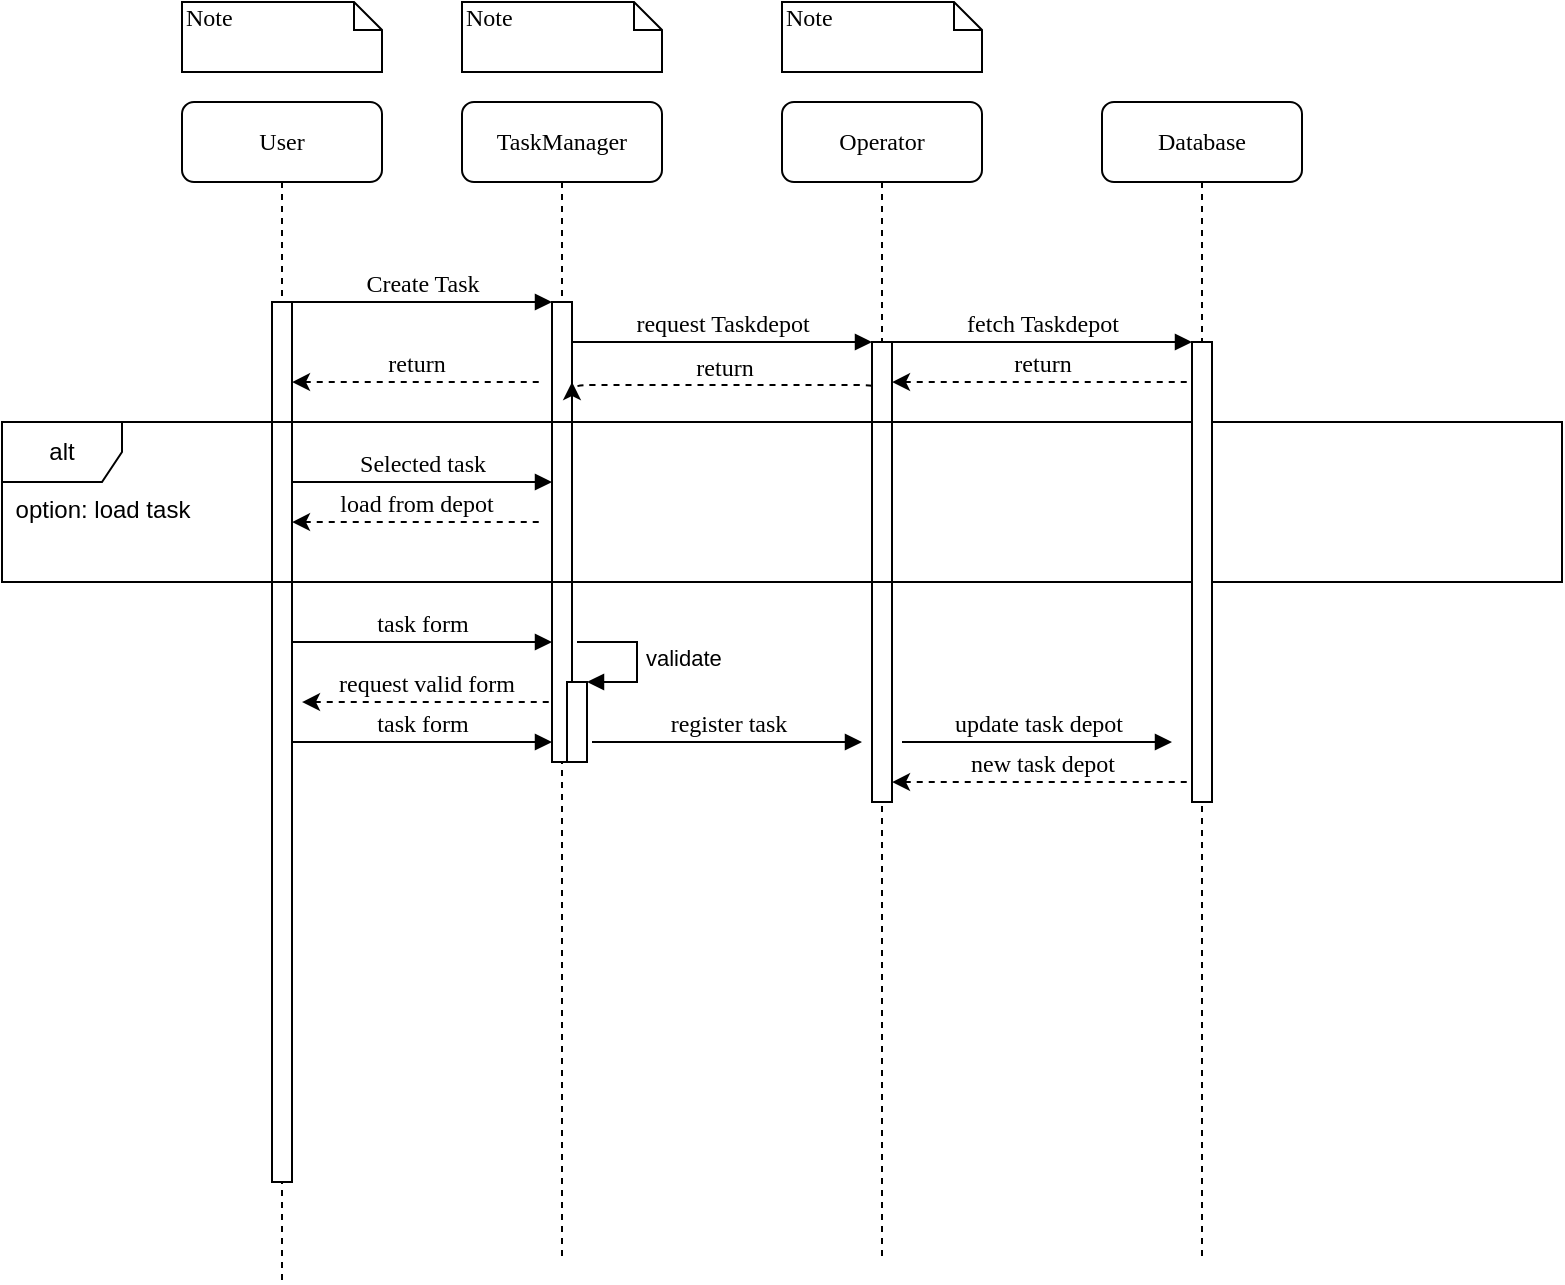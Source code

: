 <mxfile version="18.2.0" type="device"><diagram name="Page-1" id="13e1069c-82ec-6db2-03f1-153e76fe0fe0"><mxGraphModel dx="1550" dy="835" grid="1" gridSize="10" guides="1" tooltips="1" connect="1" arrows="1" fold="1" page="1" pageScale="1" pageWidth="1100" pageHeight="850" background="none" math="0" shadow="0"><root><mxCell id="0"/><mxCell id="1" parent="0"/><mxCell id="7baba1c4bc27f4b0-2" value="TaskManager" style="shape=umlLifeline;perimeter=lifelinePerimeter;whiteSpace=wrap;html=1;container=1;collapsible=0;recursiveResize=0;outlineConnect=0;rounded=1;shadow=0;comic=0;labelBackgroundColor=none;strokeWidth=1;fontFamily=Verdana;fontSize=12;align=center;" parent="1" vertex="1"><mxGeometry x="240" y="80" width="100" height="580" as="geometry"/></mxCell><mxCell id="7baba1c4bc27f4b0-10" value="" style="html=1;points=[];perimeter=orthogonalPerimeter;rounded=0;shadow=0;comic=0;labelBackgroundColor=none;strokeWidth=1;fontFamily=Verdana;fontSize=12;align=center;" parent="7baba1c4bc27f4b0-2" vertex="1"><mxGeometry x="45" y="100" width="10" height="230" as="geometry"/></mxCell><mxCell id="iOvjeYEfs_co4H695Fsf-3" value="" style="html=1;points=[];perimeter=orthogonalPerimeter;" parent="7baba1c4bc27f4b0-2" vertex="1"><mxGeometry x="52.5" y="290" width="10" height="40" as="geometry"/></mxCell><mxCell id="iOvjeYEfs_co4H695Fsf-4" value="validate" style="edgeStyle=orthogonalEdgeStyle;html=1;align=left;spacingLeft=2;endArrow=block;rounded=0;entryX=1;entryY=0;" parent="7baba1c4bc27f4b0-2" target="iOvjeYEfs_co4H695Fsf-3" edge="1"><mxGeometry relative="1" as="geometry"><mxPoint x="57.5" y="270" as="sourcePoint"/><Array as="points"><mxPoint x="87.5" y="270"/></Array></mxGeometry></mxCell><mxCell id="iOvjeYEfs_co4H695Fsf-11" value="request valid form" style="html=1;verticalAlign=bottom;endArrow=none;labelBackgroundColor=none;fontFamily=Verdana;fontSize=12;edgeStyle=elbowEdgeStyle;elbow=vertical;endFill=0;startArrow=classic;startFill=1;dashed=1;exitX=1;exitY=0.174;exitDx=0;exitDy=0;exitPerimeter=0;" parent="7baba1c4bc27f4b0-2" edge="1"><mxGeometry relative="1" as="geometry"><mxPoint x="-80" y="300.02" as="sourcePoint"/><mxPoint x="45" y="300" as="targetPoint"/></mxGeometry></mxCell><mxCell id="iOvjeYEfs_co4H695Fsf-12" value="task form" style="html=1;verticalAlign=bottom;endArrow=block;entryX=0;entryY=0;labelBackgroundColor=none;fontFamily=Verdana;fontSize=12;edgeStyle=elbowEdgeStyle;elbow=vertical;" parent="7baba1c4bc27f4b0-2" edge="1"><mxGeometry relative="1" as="geometry"><mxPoint x="-85" y="320" as="sourcePoint"/><mxPoint x="45" y="320" as="targetPoint"/></mxGeometry></mxCell><mxCell id="7baba1c4bc27f4b0-3" value="Operator" style="shape=umlLifeline;perimeter=lifelinePerimeter;whiteSpace=wrap;html=1;container=1;collapsible=0;recursiveResize=0;outlineConnect=0;rounded=1;shadow=0;comic=0;labelBackgroundColor=none;strokeWidth=1;fontFamily=Verdana;fontSize=12;align=center;" parent="1" vertex="1"><mxGeometry x="400" y="80" width="100" height="580" as="geometry"/></mxCell><mxCell id="7baba1c4bc27f4b0-13" value="" style="html=1;points=[];perimeter=orthogonalPerimeter;rounded=0;shadow=0;comic=0;labelBackgroundColor=none;strokeWidth=1;fontFamily=Verdana;fontSize=12;align=center;" parent="7baba1c4bc27f4b0-3" vertex="1"><mxGeometry x="45" y="120" width="10" height="230" as="geometry"/></mxCell><mxCell id="u64-P2mWcFtShO2Bz91e-17" value="return" style="html=1;verticalAlign=bottom;endArrow=none;entryX=0.1;entryY=0.1;labelBackgroundColor=none;fontFamily=Verdana;fontSize=12;edgeStyle=elbowEdgeStyle;elbow=vertical;endFill=0;startArrow=classic;startFill=1;dashed=1;entryDx=0;entryDy=0;entryPerimeter=0;exitX=1;exitY=0.174;exitDx=0;exitDy=0;exitPerimeter=0;" parent="7baba1c4bc27f4b0-3" edge="1"><mxGeometry relative="1" as="geometry"><mxPoint x="55" y="140.02" as="sourcePoint"/><mxPoint x="206" y="140" as="targetPoint"/></mxGeometry></mxCell><mxCell id="iOvjeYEfs_co4H695Fsf-5" value="register task" style="html=1;verticalAlign=bottom;endArrow=block;labelBackgroundColor=none;fontFamily=Verdana;fontSize=12;edgeStyle=elbowEdgeStyle;elbow=vertical;" parent="7baba1c4bc27f4b0-3" edge="1"><mxGeometry relative="1" as="geometry"><mxPoint x="-95" y="320" as="sourcePoint"/><mxPoint x="40" y="320" as="targetPoint"/></mxGeometry></mxCell><mxCell id="7baba1c4bc27f4b0-8" value="User" style="shape=umlLifeline;perimeter=lifelinePerimeter;whiteSpace=wrap;html=1;container=1;collapsible=0;recursiveResize=0;outlineConnect=0;rounded=1;shadow=0;comic=0;labelBackgroundColor=none;strokeWidth=1;fontFamily=Verdana;fontSize=12;align=center;" parent="1" vertex="1"><mxGeometry x="100" y="80" width="100" height="590" as="geometry"/></mxCell><mxCell id="7baba1c4bc27f4b0-9" value="" style="html=1;points=[];perimeter=orthogonalPerimeter;rounded=0;shadow=0;comic=0;labelBackgroundColor=none;strokeWidth=1;fontFamily=Verdana;fontSize=12;align=center;" parent="7baba1c4bc27f4b0-8" vertex="1"><mxGeometry x="45" y="100" width="10" height="440" as="geometry"/></mxCell><mxCell id="u64-P2mWcFtShO2Bz91e-8" value="return" style="html=1;verticalAlign=bottom;endArrow=none;labelBackgroundColor=none;fontFamily=Verdana;fontSize=12;edgeStyle=elbowEdgeStyle;elbow=vertical;endFill=0;startArrow=classic;startFill=1;dashed=1;exitX=1;exitY=0.174;exitDx=0;exitDy=0;exitPerimeter=0;" parent="7baba1c4bc27f4b0-8" edge="1"><mxGeometry relative="1" as="geometry"><mxPoint x="55" y="140.02" as="sourcePoint"/><mxPoint x="180" y="140" as="targetPoint"/></mxGeometry></mxCell><mxCell id="u64-P2mWcFtShO2Bz91e-9" value="alt" style="shape=umlFrame;whiteSpace=wrap;html=1;" parent="7baba1c4bc27f4b0-8" vertex="1"><mxGeometry x="-90" y="160" width="780" height="80" as="geometry"/></mxCell><mxCell id="u64-P2mWcFtShO2Bz91e-11" value="Selected task" style="html=1;verticalAlign=bottom;endArrow=block;entryX=0;entryY=0;labelBackgroundColor=none;fontFamily=Verdana;fontSize=12;edgeStyle=elbowEdgeStyle;elbow=vertical;" parent="7baba1c4bc27f4b0-8" edge="1"><mxGeometry relative="1" as="geometry"><mxPoint x="55" y="190" as="sourcePoint"/><mxPoint x="185" y="190" as="targetPoint"/></mxGeometry></mxCell><mxCell id="u64-P2mWcFtShO2Bz91e-12" value="load from depot" style="html=1;verticalAlign=bottom;endArrow=none;labelBackgroundColor=none;fontFamily=Verdana;fontSize=12;edgeStyle=elbowEdgeStyle;elbow=vertical;endFill=0;startArrow=classic;startFill=1;dashed=1;exitX=1;exitY=0.174;exitDx=0;exitDy=0;exitPerimeter=0;" parent="7baba1c4bc27f4b0-8" edge="1"><mxGeometry relative="1" as="geometry"><mxPoint x="55" y="210.02" as="sourcePoint"/><mxPoint x="180" y="210" as="targetPoint"/></mxGeometry></mxCell><mxCell id="u64-P2mWcFtShO2Bz91e-13" value="task form" style="html=1;verticalAlign=bottom;endArrow=block;entryX=0;entryY=0;labelBackgroundColor=none;fontFamily=Verdana;fontSize=12;edgeStyle=elbowEdgeStyle;elbow=vertical;" parent="7baba1c4bc27f4b0-8" edge="1"><mxGeometry relative="1" as="geometry"><mxPoint x="55" y="270" as="sourcePoint"/><mxPoint x="185" y="270" as="targetPoint"/></mxGeometry></mxCell><mxCell id="7baba1c4bc27f4b0-11" value="Create Task" style="html=1;verticalAlign=bottom;endArrow=block;entryX=0;entryY=0;labelBackgroundColor=none;fontFamily=Verdana;fontSize=12;edgeStyle=elbowEdgeStyle;elbow=vertical;" parent="1" source="7baba1c4bc27f4b0-9" target="7baba1c4bc27f4b0-10" edge="1"><mxGeometry relative="1" as="geometry"><mxPoint x="220" y="190" as="sourcePoint"/></mxGeometry></mxCell><mxCell id="7baba1c4bc27f4b0-14" value="request Taskdepot" style="html=1;verticalAlign=bottom;endArrow=block;entryX=0;entryY=0;labelBackgroundColor=none;fontFamily=Verdana;fontSize=12;edgeStyle=elbowEdgeStyle;elbow=vertical;" parent="1" source="7baba1c4bc27f4b0-10" target="7baba1c4bc27f4b0-13" edge="1"><mxGeometry relative="1" as="geometry"><mxPoint x="370" y="200" as="sourcePoint"/></mxGeometry></mxCell><mxCell id="7baba1c4bc27f4b0-40" value="Note" style="shape=note;whiteSpace=wrap;html=1;size=14;verticalAlign=top;align=left;spacingTop=-6;rounded=0;shadow=0;comic=0;labelBackgroundColor=none;strokeWidth=1;fontFamily=Verdana;fontSize=12" parent="1" vertex="1"><mxGeometry x="100" y="30" width="100" height="35" as="geometry"/></mxCell><mxCell id="7baba1c4bc27f4b0-41" value="Note" style="shape=note;whiteSpace=wrap;html=1;size=14;verticalAlign=top;align=left;spacingTop=-6;rounded=0;shadow=0;comic=0;labelBackgroundColor=none;strokeWidth=1;fontFamily=Verdana;fontSize=12" parent="1" vertex="1"><mxGeometry x="240" y="30" width="100" height="35" as="geometry"/></mxCell><mxCell id="7baba1c4bc27f4b0-42" value="Note" style="shape=note;whiteSpace=wrap;html=1;size=14;verticalAlign=top;align=left;spacingTop=-6;rounded=0;shadow=0;comic=0;labelBackgroundColor=none;strokeWidth=1;fontFamily=Verdana;fontSize=12" parent="1" vertex="1"><mxGeometry x="400" y="30" width="100" height="35" as="geometry"/></mxCell><mxCell id="u64-P2mWcFtShO2Bz91e-7" value="return" style="html=1;verticalAlign=bottom;endArrow=none;entryX=0.1;entryY=0.1;labelBackgroundColor=none;fontFamily=Verdana;fontSize=12;edgeStyle=elbowEdgeStyle;elbow=vertical;endFill=0;startArrow=classic;startFill=1;dashed=1;entryDx=0;entryDy=0;entryPerimeter=0;exitX=1;exitY=0.174;exitDx=0;exitDy=0;exitPerimeter=0;" parent="1" source="7baba1c4bc27f4b0-10" target="7baba1c4bc27f4b0-13" edge="1"><mxGeometry relative="1" as="geometry"><mxPoint x="300" y="220" as="sourcePoint"/><mxPoint x="440" y="220.0" as="targetPoint"/></mxGeometry></mxCell><mxCell id="u64-P2mWcFtShO2Bz91e-10" value="&lt;span style=&quot;font-weight: normal;&quot;&gt;&lt;font style=&quot;font-size: 12px;&quot;&gt;option: load task&lt;/font&gt;&lt;/span&gt;" style="text;strokeColor=none;fillColor=none;html=1;fontSize=24;fontStyle=1;verticalAlign=middle;align=center;" parent="1" vertex="1"><mxGeometry x="10" y="260" width="100" height="40" as="geometry"/></mxCell><mxCell id="u64-P2mWcFtShO2Bz91e-14" value="Database" style="shape=umlLifeline;perimeter=lifelinePerimeter;whiteSpace=wrap;html=1;container=1;collapsible=0;recursiveResize=0;outlineConnect=0;rounded=1;shadow=0;comic=0;labelBackgroundColor=none;strokeWidth=1;fontFamily=Verdana;fontSize=12;align=center;" parent="1" vertex="1"><mxGeometry x="560" y="80" width="100" height="580" as="geometry"/></mxCell><mxCell id="u64-P2mWcFtShO2Bz91e-15" value="" style="html=1;points=[];perimeter=orthogonalPerimeter;rounded=0;shadow=0;comic=0;labelBackgroundColor=none;strokeWidth=1;fontFamily=Verdana;fontSize=12;align=center;" parent="u64-P2mWcFtShO2Bz91e-14" vertex="1"><mxGeometry x="45" y="120" width="10" height="230" as="geometry"/></mxCell><mxCell id="iOvjeYEfs_co4H695Fsf-9" value="new task depot" style="html=1;verticalAlign=bottom;endArrow=none;labelBackgroundColor=none;fontFamily=Verdana;fontSize=12;edgeStyle=elbowEdgeStyle;elbow=vertical;endFill=0;startArrow=classic;startFill=1;dashed=1;exitX=1;exitY=0.174;exitDx=0;exitDy=0;exitPerimeter=0;" parent="u64-P2mWcFtShO2Bz91e-14" edge="1"><mxGeometry relative="1" as="geometry"><mxPoint x="-105" y="340.02" as="sourcePoint"/><mxPoint x="45" y="340" as="targetPoint"/><Array as="points"><mxPoint x="-65" y="340"/><mxPoint x="-85" y="340"/></Array></mxGeometry></mxCell><mxCell id="u64-P2mWcFtShO2Bz91e-16" value="fetch Taskdepot" style="html=1;verticalAlign=bottom;endArrow=block;entryX=0;entryY=0;labelBackgroundColor=none;fontFamily=Verdana;fontSize=12;edgeStyle=elbowEdgeStyle;elbow=vertical;" parent="1" edge="1"><mxGeometry relative="1" as="geometry"><mxPoint x="455" y="200" as="sourcePoint"/><mxPoint x="605" y="200.0" as="targetPoint"/></mxGeometry></mxCell><mxCell id="iOvjeYEfs_co4H695Fsf-8" value="update task depot" style="html=1;verticalAlign=bottom;endArrow=block;labelBackgroundColor=none;fontFamily=Verdana;fontSize=12;edgeStyle=elbowEdgeStyle;elbow=vertical;" parent="1" edge="1"><mxGeometry relative="1" as="geometry"><mxPoint x="460" y="400" as="sourcePoint"/><mxPoint x="595" y="400" as="targetPoint"/></mxGeometry></mxCell></root></mxGraphModel></diagram></mxfile>